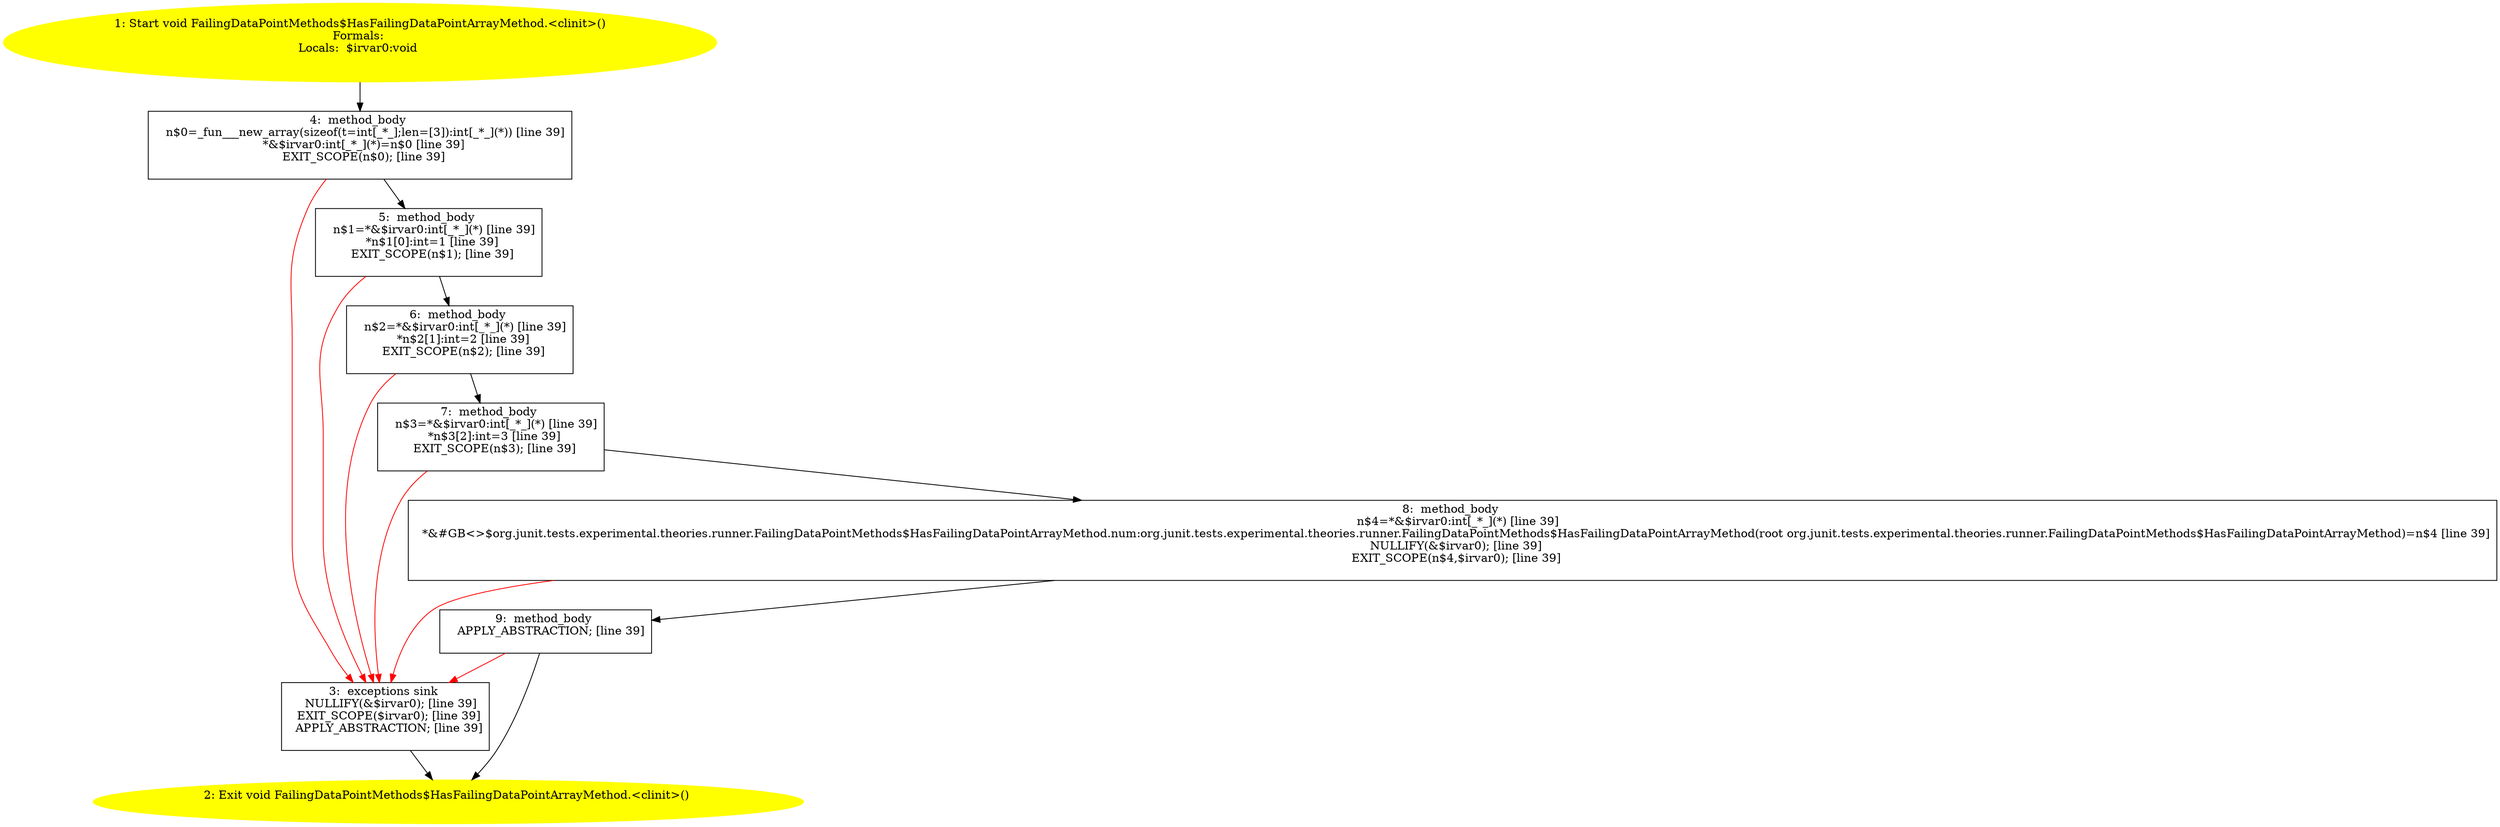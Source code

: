 /* @generated */
digraph cfg {
"org.junit.tests.experimental.theories.runner.FailingDataPointMethods$HasFailingDataPointArrayMethod..72c2a06b4d2a46fc58db010c753b0ba9_1" [label="1: Start void FailingDataPointMethods$HasFailingDataPointArrayMethod.<clinit>()\nFormals: \nLocals:  $irvar0:void \n  " color=yellow style=filled]
	

	 "org.junit.tests.experimental.theories.runner.FailingDataPointMethods$HasFailingDataPointArrayMethod..72c2a06b4d2a46fc58db010c753b0ba9_1" -> "org.junit.tests.experimental.theories.runner.FailingDataPointMethods$HasFailingDataPointArrayMethod..72c2a06b4d2a46fc58db010c753b0ba9_4" ;
"org.junit.tests.experimental.theories.runner.FailingDataPointMethods$HasFailingDataPointArrayMethod..72c2a06b4d2a46fc58db010c753b0ba9_2" [label="2: Exit void FailingDataPointMethods$HasFailingDataPointArrayMethod.<clinit>() \n  " color=yellow style=filled]
	

"org.junit.tests.experimental.theories.runner.FailingDataPointMethods$HasFailingDataPointArrayMethod..72c2a06b4d2a46fc58db010c753b0ba9_3" [label="3:  exceptions sink \n   NULLIFY(&$irvar0); [line 39]\n  EXIT_SCOPE($irvar0); [line 39]\n  APPLY_ABSTRACTION; [line 39]\n " shape="box"]
	

	 "org.junit.tests.experimental.theories.runner.FailingDataPointMethods$HasFailingDataPointArrayMethod..72c2a06b4d2a46fc58db010c753b0ba9_3" -> "org.junit.tests.experimental.theories.runner.FailingDataPointMethods$HasFailingDataPointArrayMethod..72c2a06b4d2a46fc58db010c753b0ba9_2" ;
"org.junit.tests.experimental.theories.runner.FailingDataPointMethods$HasFailingDataPointArrayMethod..72c2a06b4d2a46fc58db010c753b0ba9_4" [label="4:  method_body \n   n$0=_fun___new_array(sizeof(t=int[_*_];len=[3]):int[_*_](*)) [line 39]\n  *&$irvar0:int[_*_](*)=n$0 [line 39]\n  EXIT_SCOPE(n$0); [line 39]\n " shape="box"]
	

	 "org.junit.tests.experimental.theories.runner.FailingDataPointMethods$HasFailingDataPointArrayMethod..72c2a06b4d2a46fc58db010c753b0ba9_4" -> "org.junit.tests.experimental.theories.runner.FailingDataPointMethods$HasFailingDataPointArrayMethod..72c2a06b4d2a46fc58db010c753b0ba9_5" ;
	 "org.junit.tests.experimental.theories.runner.FailingDataPointMethods$HasFailingDataPointArrayMethod..72c2a06b4d2a46fc58db010c753b0ba9_4" -> "org.junit.tests.experimental.theories.runner.FailingDataPointMethods$HasFailingDataPointArrayMethod..72c2a06b4d2a46fc58db010c753b0ba9_3" [color="red" ];
"org.junit.tests.experimental.theories.runner.FailingDataPointMethods$HasFailingDataPointArrayMethod..72c2a06b4d2a46fc58db010c753b0ba9_5" [label="5:  method_body \n   n$1=*&$irvar0:int[_*_](*) [line 39]\n  *n$1[0]:int=1 [line 39]\n  EXIT_SCOPE(n$1); [line 39]\n " shape="box"]
	

	 "org.junit.tests.experimental.theories.runner.FailingDataPointMethods$HasFailingDataPointArrayMethod..72c2a06b4d2a46fc58db010c753b0ba9_5" -> "org.junit.tests.experimental.theories.runner.FailingDataPointMethods$HasFailingDataPointArrayMethod..72c2a06b4d2a46fc58db010c753b0ba9_6" ;
	 "org.junit.tests.experimental.theories.runner.FailingDataPointMethods$HasFailingDataPointArrayMethod..72c2a06b4d2a46fc58db010c753b0ba9_5" -> "org.junit.tests.experimental.theories.runner.FailingDataPointMethods$HasFailingDataPointArrayMethod..72c2a06b4d2a46fc58db010c753b0ba9_3" [color="red" ];
"org.junit.tests.experimental.theories.runner.FailingDataPointMethods$HasFailingDataPointArrayMethod..72c2a06b4d2a46fc58db010c753b0ba9_6" [label="6:  method_body \n   n$2=*&$irvar0:int[_*_](*) [line 39]\n  *n$2[1]:int=2 [line 39]\n  EXIT_SCOPE(n$2); [line 39]\n " shape="box"]
	

	 "org.junit.tests.experimental.theories.runner.FailingDataPointMethods$HasFailingDataPointArrayMethod..72c2a06b4d2a46fc58db010c753b0ba9_6" -> "org.junit.tests.experimental.theories.runner.FailingDataPointMethods$HasFailingDataPointArrayMethod..72c2a06b4d2a46fc58db010c753b0ba9_7" ;
	 "org.junit.tests.experimental.theories.runner.FailingDataPointMethods$HasFailingDataPointArrayMethod..72c2a06b4d2a46fc58db010c753b0ba9_6" -> "org.junit.tests.experimental.theories.runner.FailingDataPointMethods$HasFailingDataPointArrayMethod..72c2a06b4d2a46fc58db010c753b0ba9_3" [color="red" ];
"org.junit.tests.experimental.theories.runner.FailingDataPointMethods$HasFailingDataPointArrayMethod..72c2a06b4d2a46fc58db010c753b0ba9_7" [label="7:  method_body \n   n$3=*&$irvar0:int[_*_](*) [line 39]\n  *n$3[2]:int=3 [line 39]\n  EXIT_SCOPE(n$3); [line 39]\n " shape="box"]
	

	 "org.junit.tests.experimental.theories.runner.FailingDataPointMethods$HasFailingDataPointArrayMethod..72c2a06b4d2a46fc58db010c753b0ba9_7" -> "org.junit.tests.experimental.theories.runner.FailingDataPointMethods$HasFailingDataPointArrayMethod..72c2a06b4d2a46fc58db010c753b0ba9_8" ;
	 "org.junit.tests.experimental.theories.runner.FailingDataPointMethods$HasFailingDataPointArrayMethod..72c2a06b4d2a46fc58db010c753b0ba9_7" -> "org.junit.tests.experimental.theories.runner.FailingDataPointMethods$HasFailingDataPointArrayMethod..72c2a06b4d2a46fc58db010c753b0ba9_3" [color="red" ];
"org.junit.tests.experimental.theories.runner.FailingDataPointMethods$HasFailingDataPointArrayMethod..72c2a06b4d2a46fc58db010c753b0ba9_8" [label="8:  method_body \n   n$4=*&$irvar0:int[_*_](*) [line 39]\n  *&#GB<>$org.junit.tests.experimental.theories.runner.FailingDataPointMethods$HasFailingDataPointArrayMethod.num:org.junit.tests.experimental.theories.runner.FailingDataPointMethods$HasFailingDataPointArrayMethod(root org.junit.tests.experimental.theories.runner.FailingDataPointMethods$HasFailingDataPointArrayMethod)=n$4 [line 39]\n  NULLIFY(&$irvar0); [line 39]\n  EXIT_SCOPE(n$4,$irvar0); [line 39]\n " shape="box"]
	

	 "org.junit.tests.experimental.theories.runner.FailingDataPointMethods$HasFailingDataPointArrayMethod..72c2a06b4d2a46fc58db010c753b0ba9_8" -> "org.junit.tests.experimental.theories.runner.FailingDataPointMethods$HasFailingDataPointArrayMethod..72c2a06b4d2a46fc58db010c753b0ba9_9" ;
	 "org.junit.tests.experimental.theories.runner.FailingDataPointMethods$HasFailingDataPointArrayMethod..72c2a06b4d2a46fc58db010c753b0ba9_8" -> "org.junit.tests.experimental.theories.runner.FailingDataPointMethods$HasFailingDataPointArrayMethod..72c2a06b4d2a46fc58db010c753b0ba9_3" [color="red" ];
"org.junit.tests.experimental.theories.runner.FailingDataPointMethods$HasFailingDataPointArrayMethod..72c2a06b4d2a46fc58db010c753b0ba9_9" [label="9:  method_body \n   APPLY_ABSTRACTION; [line 39]\n " shape="box"]
	

	 "org.junit.tests.experimental.theories.runner.FailingDataPointMethods$HasFailingDataPointArrayMethod..72c2a06b4d2a46fc58db010c753b0ba9_9" -> "org.junit.tests.experimental.theories.runner.FailingDataPointMethods$HasFailingDataPointArrayMethod..72c2a06b4d2a46fc58db010c753b0ba9_2" ;
	 "org.junit.tests.experimental.theories.runner.FailingDataPointMethods$HasFailingDataPointArrayMethod..72c2a06b4d2a46fc58db010c753b0ba9_9" -> "org.junit.tests.experimental.theories.runner.FailingDataPointMethods$HasFailingDataPointArrayMethod..72c2a06b4d2a46fc58db010c753b0ba9_3" [color="red" ];
}
